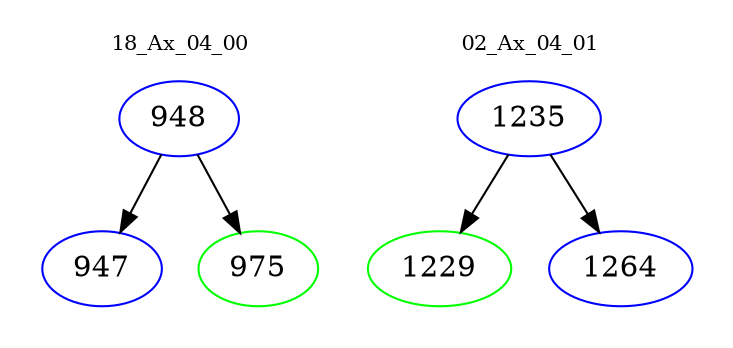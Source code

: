 digraph{
subgraph cluster_0 {
color = white
label = "18_Ax_04_00";
fontsize=10;
T0_948 [label="948", color="blue"]
T0_948 -> T0_947 [color="black"]
T0_947 [label="947", color="blue"]
T0_948 -> T0_975 [color="black"]
T0_975 [label="975", color="green"]
}
subgraph cluster_1 {
color = white
label = "02_Ax_04_01";
fontsize=10;
T1_1235 [label="1235", color="blue"]
T1_1235 -> T1_1229 [color="black"]
T1_1229 [label="1229", color="green"]
T1_1235 -> T1_1264 [color="black"]
T1_1264 [label="1264", color="blue"]
}
}
